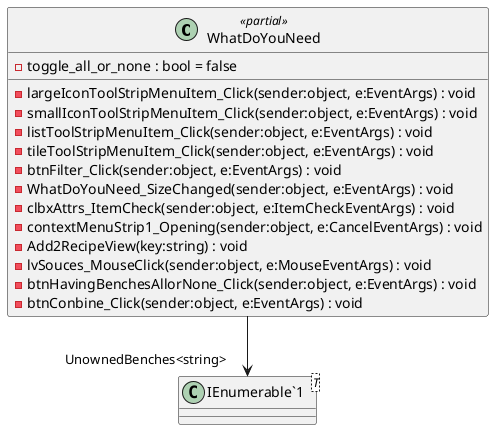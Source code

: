 @startuml
class WhatDoYouNeed <<partial>> {
    - largeIconToolStripMenuItem_Click(sender:object, e:EventArgs) : void
    - smallIconToolStripMenuItem_Click(sender:object, e:EventArgs) : void
    - listToolStripMenuItem_Click(sender:object, e:EventArgs) : void
    - tileToolStripMenuItem_Click(sender:object, e:EventArgs) : void
    - btnFilter_Click(sender:object, e:EventArgs) : void
    - WhatDoYouNeed_SizeChanged(sender:object, e:EventArgs) : void
    - clbxAttrs_ItemCheck(sender:object, e:ItemCheckEventArgs) : void
    - contextMenuStrip1_Opening(sender:object, e:CancelEventArgs) : void
    - Add2RecipeView(key:string) : void
    - lvSouces_MouseClick(sender:object, e:MouseEventArgs) : void
    - toggle_all_or_none : bool = false
    - btnHavingBenchesAllorNone_Click(sender:object, e:EventArgs) : void
    - btnConbine_Click(sender:object, e:EventArgs) : void
}
class "IEnumerable`1"<T> {
}
WhatDoYouNeed --> "UnownedBenches<string>" "IEnumerable`1"
@enduml
